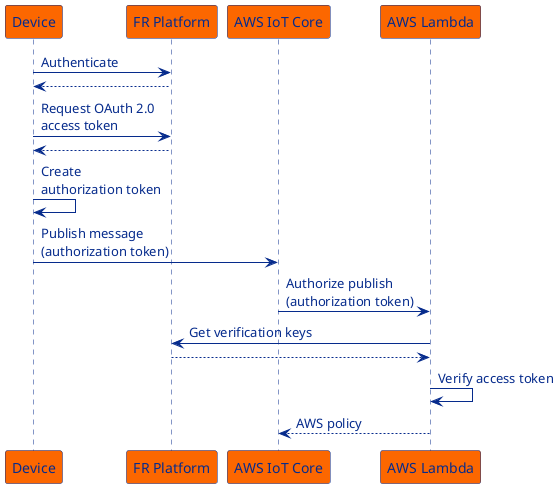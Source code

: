 @startuml

skinparam sequence {
    ArrowFontColor #062b8c
    ArrowColor #062b8c
    LifeLineBorderColor #062b8c

    ParticipantBorderColor #062b8c
    ParticipantBackgroundColor #fc6700
    ParticipantFontColor #062b8c

    ActorBorderColor #062b8c
    ActorBackgroundColor #fc6700
    ActorFontColor #062b8c
}

participant Device as dv
participant "FR Platform" as fr
participant "AWS IoT Core" as hub
participant "AWS Lambda" as lam

dv -> fr : Authenticate
dv <-- fr
dv -> fr : Request OAuth 2.0\naccess token
dv <-- fr
dv -> dv : Create\nauthorization token
dv -> hub: Publish message\n(authorization token)
hub -> lam : Authorize publish\n(authorization token)
lam -> fr : Get verification keys
fr --> lam
lam -> lam : Verify access token
lam --> hub : AWS policy

@enduml